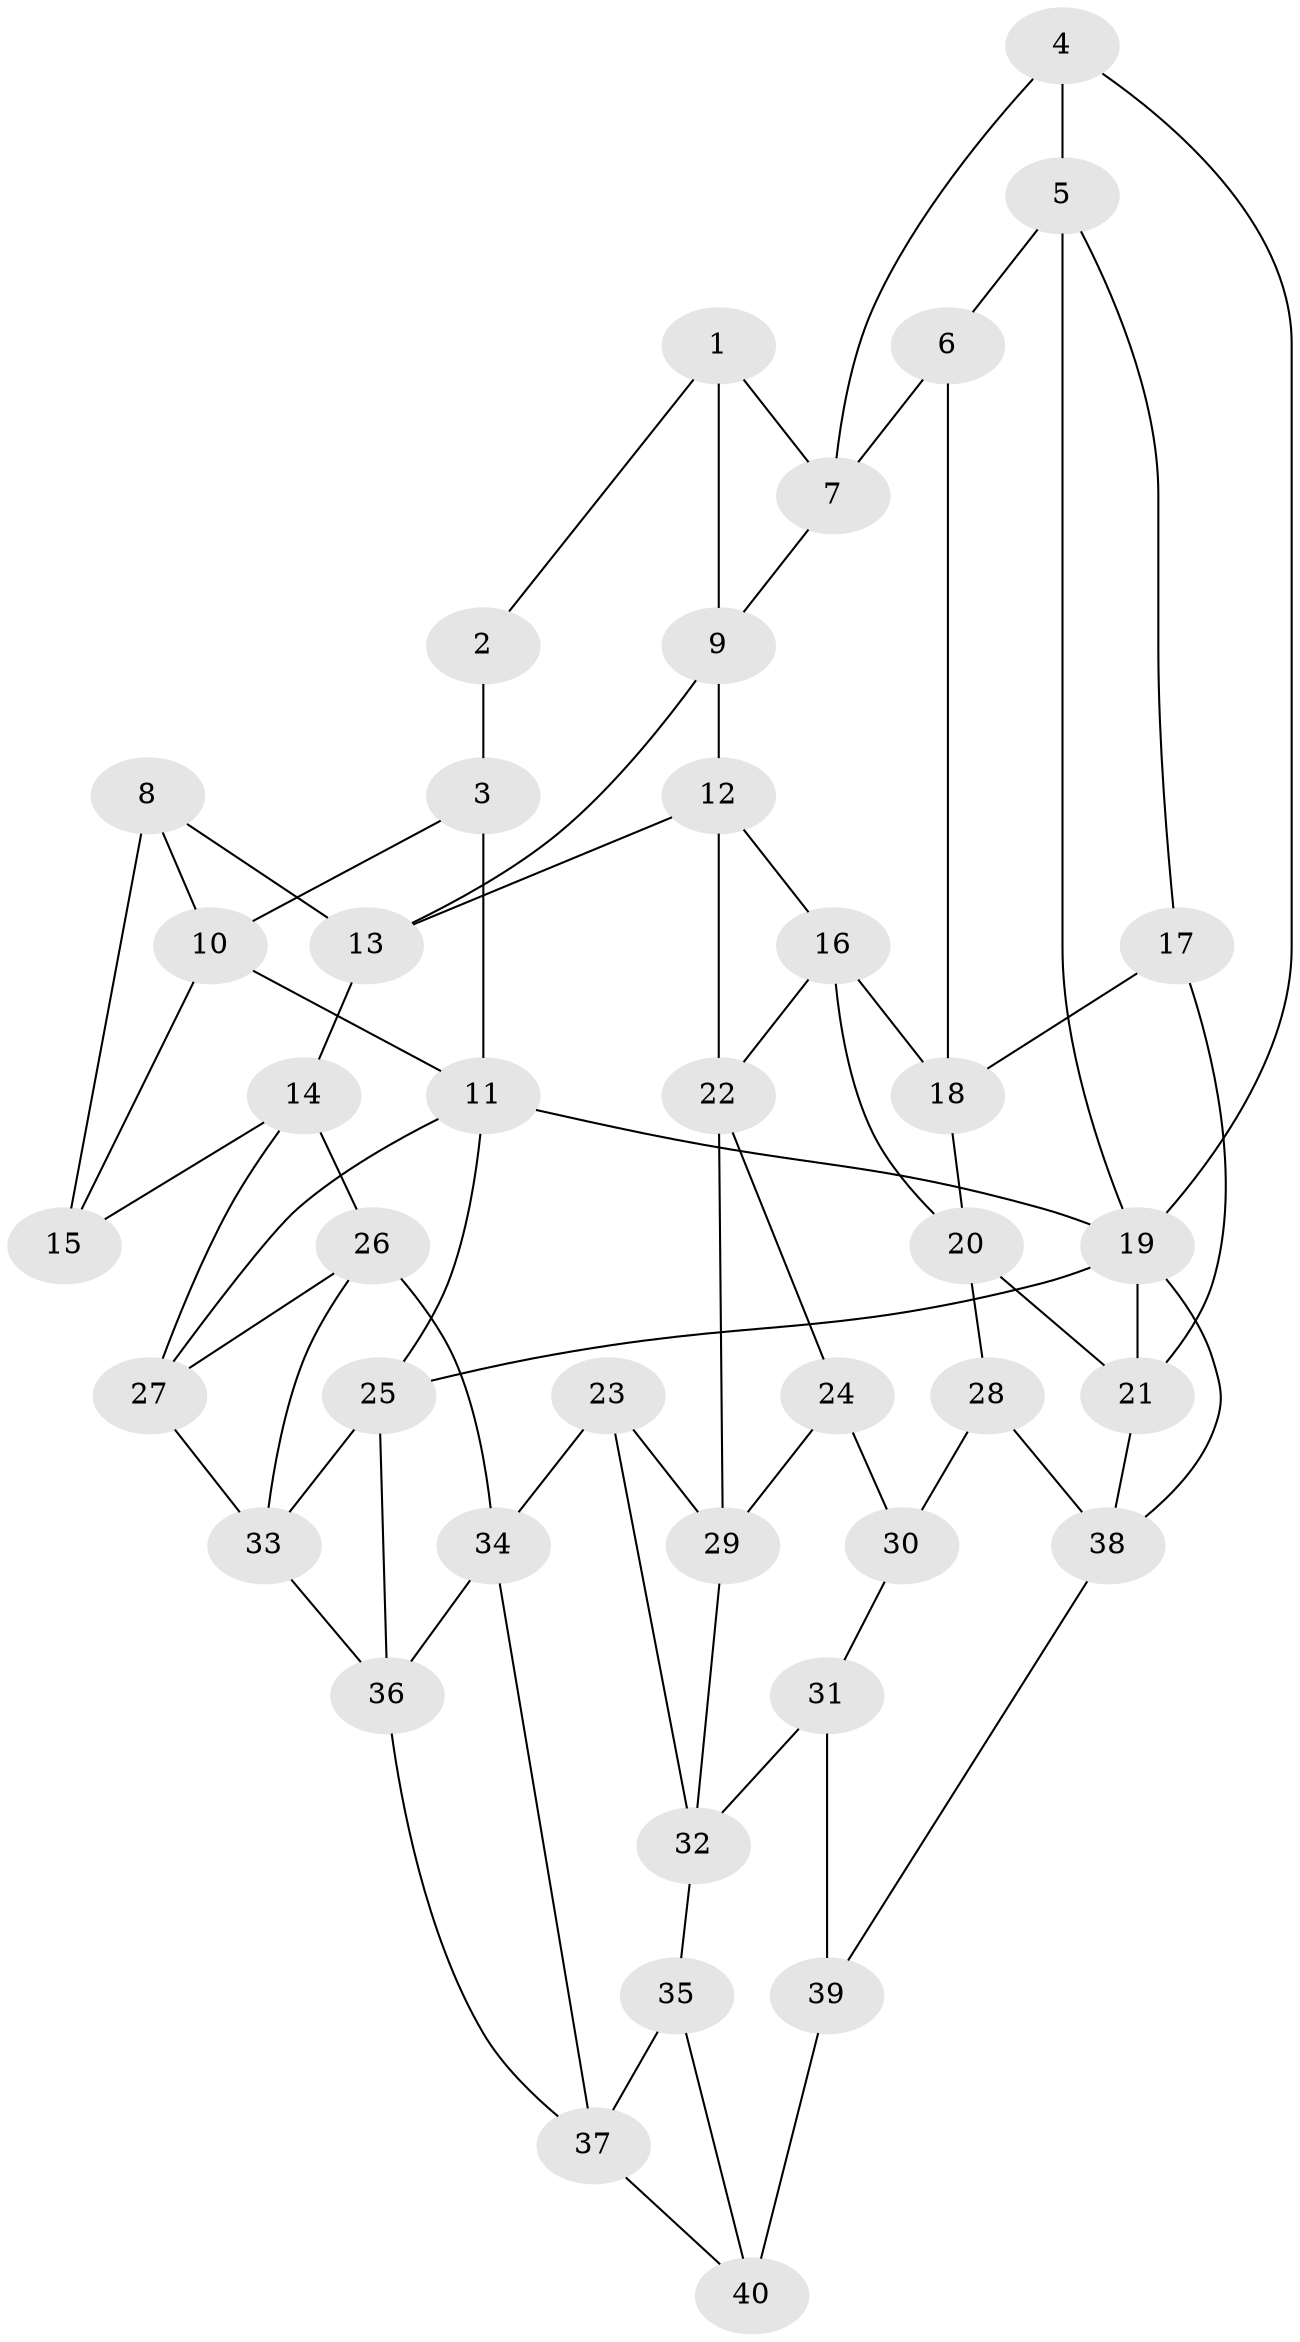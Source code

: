 // original degree distribution, {3: 0.025, 4: 0.1875, 5: 0.625, 6: 0.1625}
// Generated by graph-tools (version 1.1) at 2025/38/03/04/25 23:38:28]
// undirected, 40 vertices, 73 edges
graph export_dot {
  node [color=gray90,style=filled];
  1;
  2;
  3;
  4;
  5;
  6;
  7;
  8;
  9;
  10;
  11;
  12;
  13;
  14;
  15;
  16;
  17;
  18;
  19;
  20;
  21;
  22;
  23;
  24;
  25;
  26;
  27;
  28;
  29;
  30;
  31;
  32;
  33;
  34;
  35;
  36;
  37;
  38;
  39;
  40;
  1 -- 2 [weight=1.0];
  1 -- 7 [weight=1.0];
  1 -- 9 [weight=1.0];
  2 -- 3 [weight=2.0];
  3 -- 10 [weight=1.0];
  3 -- 11 [weight=1.0];
  4 -- 5 [weight=1.0];
  4 -- 7 [weight=1.0];
  4 -- 19 [weight=1.0];
  5 -- 6 [weight=1.0];
  5 -- 17 [weight=1.0];
  5 -- 19 [weight=1.0];
  6 -- 7 [weight=1.0];
  6 -- 18 [weight=1.0];
  7 -- 9 [weight=1.0];
  8 -- 10 [weight=1.0];
  8 -- 13 [weight=1.0];
  8 -- 15 [weight=2.0];
  9 -- 12 [weight=1.0];
  9 -- 13 [weight=1.0];
  10 -- 11 [weight=1.0];
  10 -- 15 [weight=1.0];
  11 -- 19 [weight=1.0];
  11 -- 25 [weight=1.0];
  11 -- 27 [weight=1.0];
  12 -- 13 [weight=1.0];
  12 -- 16 [weight=1.0];
  12 -- 22 [weight=1.0];
  13 -- 14 [weight=1.0];
  14 -- 15 [weight=1.0];
  14 -- 26 [weight=1.0];
  14 -- 27 [weight=1.0];
  16 -- 18 [weight=1.0];
  16 -- 20 [weight=1.0];
  16 -- 22 [weight=1.0];
  17 -- 18 [weight=1.0];
  17 -- 21 [weight=1.0];
  18 -- 20 [weight=1.0];
  19 -- 21 [weight=1.0];
  19 -- 25 [weight=1.0];
  19 -- 38 [weight=1.0];
  20 -- 21 [weight=1.0];
  20 -- 28 [weight=1.0];
  21 -- 38 [weight=1.0];
  22 -- 24 [weight=1.0];
  22 -- 29 [weight=1.0];
  23 -- 29 [weight=1.0];
  23 -- 32 [weight=1.0];
  23 -- 34 [weight=1.0];
  24 -- 29 [weight=1.0];
  24 -- 30 [weight=1.0];
  25 -- 33 [weight=1.0];
  25 -- 36 [weight=1.0];
  26 -- 27 [weight=1.0];
  26 -- 33 [weight=1.0];
  26 -- 34 [weight=1.0];
  27 -- 33 [weight=1.0];
  28 -- 30 [weight=2.0];
  28 -- 38 [weight=1.0];
  29 -- 32 [weight=1.0];
  30 -- 31 [weight=1.0];
  31 -- 32 [weight=1.0];
  31 -- 39 [weight=1.0];
  32 -- 35 [weight=1.0];
  33 -- 36 [weight=1.0];
  34 -- 36 [weight=1.0];
  34 -- 37 [weight=1.0];
  35 -- 37 [weight=1.0];
  35 -- 40 [weight=1.0];
  36 -- 37 [weight=1.0];
  37 -- 40 [weight=1.0];
  38 -- 39 [weight=1.0];
  39 -- 40 [weight=2.0];
}
